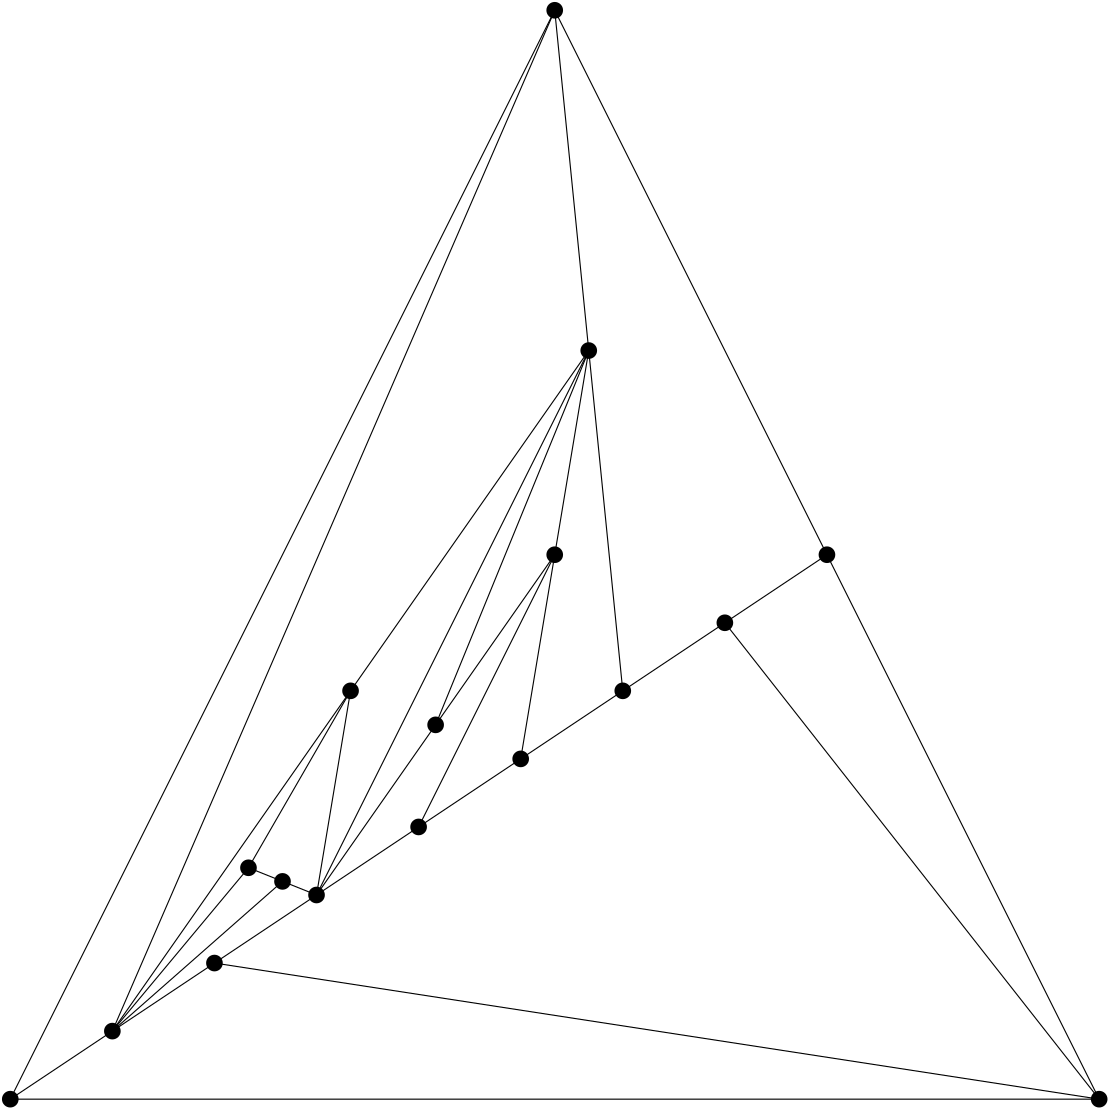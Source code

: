 <?xml version="1.0"?>
			<!DOCTYPE ipe SYSTEM "ipe.dtd">
			<ipe version="70005" creator="Ipe 7.1.4">
			<info created="D:20150825115823" modified="D:20150825115852"/>
					<ipestyle name="basic">
		<symbol name="arrow/arc(spx)">
		<path stroke="sym-stroke" fill="sym-stroke" pen="sym-pen">
		0 0 m
		-1 0.333 l
		-1 -0.333 l
		h
		</path>
		</symbol>
		<symbol name="arrow/farc(spx)">
		<path stroke="sym-stroke" fill="white" pen="sym-pen">
		0 0 m
		-1 0.333 l
		-1 -0.333 l
		h
		</path>
		</symbol>
		<symbol name="mark/circle(sx)" transformations="translations">
		<path fill="sym-stroke">
		0.6 0 0 0.6 0 0 e
		0.4 0 0 0.4 0 0 e
		</path>
		</symbol>
		<symbol name="mark/disk(sx)" transformations="translations">
		<path fill="sym-stroke">
		0.6 0 0 0.6 0 0 e
		</path>
		</symbol>
		<symbol name="mark/fdisk(sfx)" transformations="translations">
		<group>
		<path fill="sym-fill">
		0.5 0 0 0.5 0 0 e
		</path>
		<path fill="sym-stroke" fillrule="eofill">
		0.6 0 0 0.6 0 0 e
		0.4 0 0 0.4 0 0 e
		</path>
		</group>
		</symbol>
		<symbol name="mark/box(sx)" transformations="translations">
		<path fill="sym-stroke" fillrule="eofill">
		-0.6 -0.6 m
		0.6 -0.6 l
		0.6 0.6 l
		-0.6 0.6 l
		h
		-0.4 -0.4 m
		0.4 -0.4 l
		0.4 0.4 l
		-0.4 0.4 l
		h
		</path>
		</symbol>
		<symbol name="mark/square(sx)" transformations="translations">
		<path fill="sym-stroke">
		-0.6 -0.6 m
		0.6 -0.6 l
		0.6 0.6 l
		-0.6 0.6 l
		h
		</path>
		</symbol>
		<symbol name="mark/fsquare(sfx)" transformations="translations">
		<group>
		<path fill="sym-fill">
		-0.5 -0.5 m
		0.5 -0.5 l
		0.5 0.5 l
		-0.5 0.5 l
		h
		</path>
		<path fill="sym-stroke" fillrule="eofill">
		-0.6 -0.6 m
		0.6 -0.6 l
		0.6 0.6 l
		-0.6 0.6 l
		h
		-0.4 -0.4 m
		0.4 -0.4 l
		0.4 0.4 l
		-0.4 0.4 l
		h
		</path>
		</group>
		</symbol>
		<symbol name="mark/cross(sx)" transformations="translations">
		<group>
		<path fill="sym-stroke">
		-0.43 -0.57 m
		0.57 0.43 l
		0.43 0.57 l
		-0.57 -0.43 l
		h
		</path>
		<path fill="sym-stroke">
		-0.43 0.57 m
		0.57 -0.43 l
		0.43 -0.57 l
		-0.57 0.43 l
		h
		</path>
		</group>
		</symbol>
		<symbol name="arrow/fnormal(spx)">
		<path stroke="sym-stroke" fill="white" pen="sym-pen">
		0 0 m
		-1 0.333 l
		-1 -0.333 l
		h
		</path>
		</symbol>
		<symbol name="arrow/pointed(spx)">
		<path stroke="sym-stroke" fill="sym-stroke" pen="sym-pen">
		0 0 m
		-1 0.333 l
		-0.8 0 l
		-1 -0.333 l
		h
		</path>
		</symbol>
		<symbol name="arrow/fpointed(spx)">
		<path stroke="sym-stroke" fill="white" pen="sym-pen">
		0 0 m
		-1 0.333 l
		-0.8 0 l
		-1 -0.333 l
		h
		</path>
		</symbol>
		<symbol name="arrow/linear(spx)">
		<path stroke="sym-stroke" pen="sym-pen">
		-1 0.333 m
		0 0 l
		-1 -0.333 l
		</path>
		</symbol>
		<symbol name="arrow/fdouble(spx)">
		<path stroke="sym-stroke" fill="white" pen="sym-pen">
		0 0 m
		-1 0.333 l
		-1 -0.333 l
		h
		-1 0 m
		-2 0.333 l
		-2 -0.333 l
		h
		</path>
		</symbol>
		<symbol name="arrow/double(spx)">
		<path stroke="sym-stroke" fill="sym-stroke" pen="sym-pen">
		0 0 m
		-1 0.333 l
		-1 -0.333 l
		h
		-1 0 m
		-2 0.333 l
		-2 -0.333 l
		h
		</path>
		</symbol>
		<pen name="heavier" value="0.8"/>
		<pen name="fat" value="1.2"/>
		<pen name="ultrafat" value="2"/>
		<symbolsize name="large" value="5"/>
		<symbolsize name="small" value="2"/>
		<symbolsize name="tiny" value="1.1"/>
		<arrowsize name="large" value="10"/>
		<arrowsize name="small" value="5"/>
		<arrowsize name="tiny" value="3"/>
		<color name="red" value="1 0 0"/>
		<color name="green" value="0 1 0"/>
		<color name="blue" value="0 0 1"/>
		<color name="yellow" value="1 1 0"/>
		<color name="orange" value="1 0.647 0"/>
		<color name="gold" value="1 0.843 0"/>
		<color name="purple" value="0.627 0.125 0.941"/>
		<color name="gray" value="0.745"/>
		<color name="brown" value="0.647 0.165 0.165"/>
		<color name="navy" value="0 0 0.502"/>
		<color name="pink" value="1 0.753 0.796"/>
		<color name="seagreen" value="0.18 0.545 0.341"/>
		<color name="turquoise" value="0.251 0.878 0.816"/>
		<color name="violet" value="0.933 0.51 0.933"/>
		<color name="darkblue" value="0 0 0.545"/>
		<color name="darkcyan" value="0 0.545 0.545"/>
		<color name="darkgray" value="0.663"/>
		<color name="darkgreen" value="0 0.392 0"/>
		<color name="darkmagenta" value="0.545 0 0.545"/>
		<color name="darkorange" value="1 0.549 0"/>
		<color name="darkred" value="0.545 0 0"/>
		<color name="lightblue" value="0.678 0.847 0.902"/>
		<color name="lightcyan" value="0.878 1 1"/>
		<color name="lightgray" value="0.827"/>
		<color name="lightgreen" value="0.565 0.933 0.565"/>
		<color name="lightyellow" value="1 1 0.878"/>
		<dashstyle name="dashed" value="[4] 0"/>
		<dashstyle name="dotted" value="[1 3] 0"/>
		<dashstyle name="dash dotted" value="[4 2 1 2] 0"/>
		<dashstyle name="dash dot dotted" value="[4 2 1 2 1 2] 0"/>
		<textsize name="large" value="\large"/>
		<textsize name="Large" value="\Large"/>
		<textsize name="LARGE" value="\LARGE"/>
		<textsize name="huge" value="\huge"/>
		<textsize name="Huge" value="\Huge"/>
		<textsize name="small" value="\small"/>
		<textsize name="footnote" value="\footnotesize"/>
		<textsize name="tiny" value="\tiny"/>
		<textstyle name="center" begin="\begin{center}" end="\end{center}"/>
		<textstyle name="itemize" begin="\begin{itemize}" end="\end{itemize}"/>
		<textstyle name="item" begin="\begin{itemize}\item{}" end="\end{itemize}"/>
		<gridsize name="4 pts" value="4"/>
		<gridsize name="8 pts (~3 mm)" value="8"/>
		<gridsize name="16 pts (~6 mm)" value="16"/>
		<gridsize name="32 pts (~12 mm)" value="32"/>
		<gridsize name="10 pts (~3.5 mm)" value="10"/>
		<gridsize name="20 pts (~7 mm)" value="20"/>
		<gridsize name="14 pts (~5 mm)" value="14"/>
		<gridsize name="28 pts (~10 mm)" value="28"/>
		<gridsize name="56 pts (~20 mm)" value="56"/>
		<anglesize name="90 deg" value="90"/>
		<anglesize name="60 deg" value="60"/>
		<anglesize name="45 deg" value="45"/>
		<anglesize name="30 deg" value="30"/>
		<anglesize name="22.5 deg" value="22.5"/>
		<tiling name="falling" angle="-60" step="4" width="1"/>
		<tiling name="rising" angle="30" step="4" width="1"/>
		</ipestyle>
<page>
			<layer name="alpha"/>
			<layer name="beta"/>
			<view layers="alpha beta" active="alpha"/>
<path layer="beta" stroke="black">
308.249999999999 369.500000000000 m
210.249999999999 173.500000000000 l
</path>
<path layer="beta" stroke="black">
308.249999999999 369.500000000000 m
295.999999999999 492.000000000000 l
</path>
<path layer="beta" stroke="black">
308.249999999999 369.500000000000 m
296.000000000000 296.000000000000 l
</path>
<path layer="beta" stroke="black">
308.249999999999 369.500000000000 m
222.499999999999 247.000000000000 l
</path>
<path layer="beta" stroke="black">
308.249999999999 369.500000000000 m
320.500000000000 247.000000000001 l
</path>
<path layer="beta" stroke="black">
308.249999999999 369.500000000000 m
253.124999999999 234.750000000000 l
</path>
<path layer="beta" stroke="black">
210.249999999999 173.500000000000 m
222.499999999999 247.000000000000 l
</path>
<path layer="beta" stroke="black">
210.249999999999 173.500000000000 m
173.499999999999 149.000000000000 l
</path>
<path layer="beta" stroke="black">
210.249999999999 173.500000000000 m
247.000000000000 198.000000000000 l
</path>
<path layer="beta" stroke="black">
210.249999999999 173.500000000000 m
253.124999999999 234.750000000000 l
</path>
<path layer="beta" stroke="black">
210.249999999999 173.500000000000 m
197.999999999999 178.400000000000 l
</path>
<path layer="beta" stroke="black">
136.750000000000 124.500000000001 m
295.999999999999 492.000000000000 l
</path>
<path layer="beta" stroke="black">
136.750000000000 124.500000000001 m
222.499999999999 247.000000000000 l
</path>
<path layer="beta" stroke="black">
136.750000000000 124.500000000001 m
173.499999999999 149.000000000000 l
</path>
<path layer="beta" stroke="black">
136.750000000000 124.500000000001 m
185.750000000000 183.300000000000 l
</path>
<path layer="beta" stroke="black">
136.750000000000 124.500000000001 m
197.999999999999 178.400000000000 l
</path>
<path layer="beta" stroke="black">
136.750000000000 124.500000000001 m
100.000000000000 100.000000000001 l
</path>
<path layer="beta" stroke="black">
492.000000000000 100.000000000000 m
357.250000000000 271.500000000000 l
</path>
<path layer="beta" stroke="black">
492.000000000000 100.000000000000 m
173.499999999999 149.000000000000 l
</path>
<path layer="beta" stroke="black">
492.000000000000 100.000000000000 m
394.000000000000 296.000000000000 l
</path>
<path layer="beta" stroke="black">
492.000000000000 100.000000000000 m
100.000000000000 100.000000000001 l
</path>
<path layer="beta" stroke="black">
295.999999999999 492.000000000000 m
394.000000000000 296.000000000000 l
</path>
<path layer="beta" stroke="black">
295.999999999999 492.000000000000 m
100.000000000000 100.000000000001 l
</path>
<path layer="beta" stroke="black">
296.000000000000 296.000000000000 m
283.750000000000 222.500000000001 l
</path>
<path layer="beta" stroke="black">
296.000000000000 296.000000000000 m
247.000000000000 198.000000000000 l
</path>
<path layer="beta" stroke="black">
296.000000000000 296.000000000000 m
253.124999999999 234.750000000000 l
</path>
<path layer="beta" stroke="black">
283.750000000000 222.500000000001 m
320.500000000000 247.000000000001 l
</path>
<path layer="beta" stroke="black">
283.750000000000 222.500000000001 m
247.000000000000 198.000000000000 l
</path>
<path layer="beta" stroke="black">
222.499999999999 247.000000000000 m
185.750000000000 183.300000000000 l
</path>
<path layer="beta" stroke="black">
320.500000000000 247.000000000001 m
357.250000000000 271.500000000000 l
</path>
<path layer="beta" stroke="black">
357.250000000000 271.500000000000 m
394.000000000000 296.000000000000 l
</path>
<path layer="beta" stroke="black">
185.750000000000 183.300000000000 m
197.999999999999 178.400000000000 l
</path>
<use layer="alpha" name="mark/disk(sx)" pos="308.249999999999 369.500000000000" size="large" stroke="black"/>
<use layer="alpha" name="mark/disk(sx)" pos="210.249999999999 173.500000000000" size="large" stroke="black"/>
<use layer="alpha" name="mark/disk(sx)" pos="136.750000000000 124.500000000001" size="large" stroke="black"/>
<use layer="alpha" name="mark/disk(sx)" pos="492.000000000000 100.000000000000" size="large" stroke="black"/>
<use layer="alpha" name="mark/disk(sx)" pos="295.999999999999 492.000000000000" size="large" stroke="black"/>
<use layer="alpha" name="mark/disk(sx)" pos="296.000000000000 296.000000000000" size="large" stroke="black"/>
<use layer="alpha" name="mark/disk(sx)" pos="283.750000000000 222.500000000001" size="large" stroke="black"/>
<use layer="alpha" name="mark/disk(sx)" pos="222.499999999999 247.000000000000" size="large" stroke="black"/>
<use layer="alpha" name="mark/disk(sx)" pos="320.500000000000 247.000000000001" size="large" stroke="black"/>
<use layer="alpha" name="mark/disk(sx)" pos="357.250000000000 271.500000000000" size="large" stroke="black"/>
<use layer="alpha" name="mark/disk(sx)" pos="173.499999999999 149.000000000000" size="large" stroke="black"/>
<use layer="alpha" name="mark/disk(sx)" pos="247.000000000000 198.000000000000" size="large" stroke="black"/>
<use layer="alpha" name="mark/disk(sx)" pos="253.124999999999 234.750000000000" size="large" stroke="black"/>
<use layer="alpha" name="mark/disk(sx)" pos="394.000000000000 296.000000000000" size="large" stroke="black"/>
<use layer="alpha" name="mark/disk(sx)" pos="185.750000000000 183.300000000000" size="large" stroke="black"/>
<use layer="alpha" name="mark/disk(sx)" pos="197.999999999999 178.400000000000" size="large" stroke="black"/>
<use layer="alpha" name="mark/disk(sx)" pos="100.000000000000 100.000000000001" size="large" stroke="black"/>
</page>
</ipe>